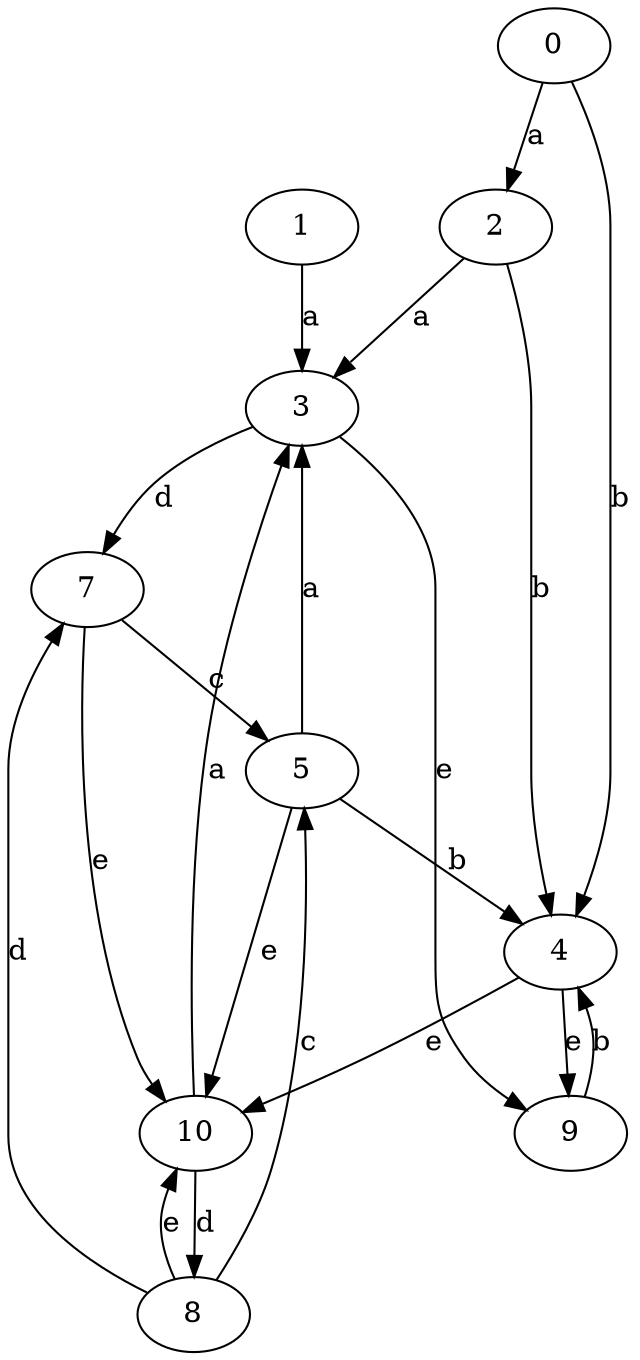strict digraph  {
2;
0;
3;
4;
5;
7;
1;
8;
9;
10;
2 -> 3  [label=a];
2 -> 4  [label=b];
0 -> 2  [label=a];
0 -> 4  [label=b];
3 -> 7  [label=d];
3 -> 9  [label=e];
4 -> 9  [label=e];
4 -> 10  [label=e];
5 -> 3  [label=a];
5 -> 4  [label=b];
5 -> 10  [label=e];
7 -> 5  [label=c];
7 -> 10  [label=e];
1 -> 3  [label=a];
8 -> 5  [label=c];
8 -> 7  [label=d];
8 -> 10  [label=e];
9 -> 4  [label=b];
10 -> 3  [label=a];
10 -> 8  [label=d];
}
